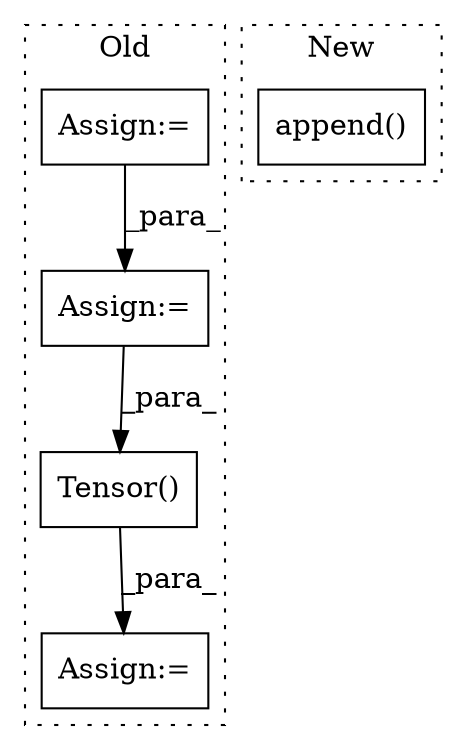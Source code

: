 digraph G {
subgraph cluster0 {
1 [label="Tensor()" a="75" s="4863,4900" l="13,1" shape="box"];
3 [label="Assign:=" a="68" s="4860" l="3" shape="box"];
4 [label="Assign:=" a="68" s="4713" l="3" shape="box"];
5 [label="Assign:=" a="68" s="4646" l="3" shape="box"];
label = "Old";
style="dotted";
}
subgraph cluster1 {
2 [label="append()" a="75" s="7688,7745" l="28,1" shape="box"];
label = "New";
style="dotted";
}
1 -> 3 [label="_para_"];
4 -> 1 [label="_para_"];
5 -> 4 [label="_para_"];
}